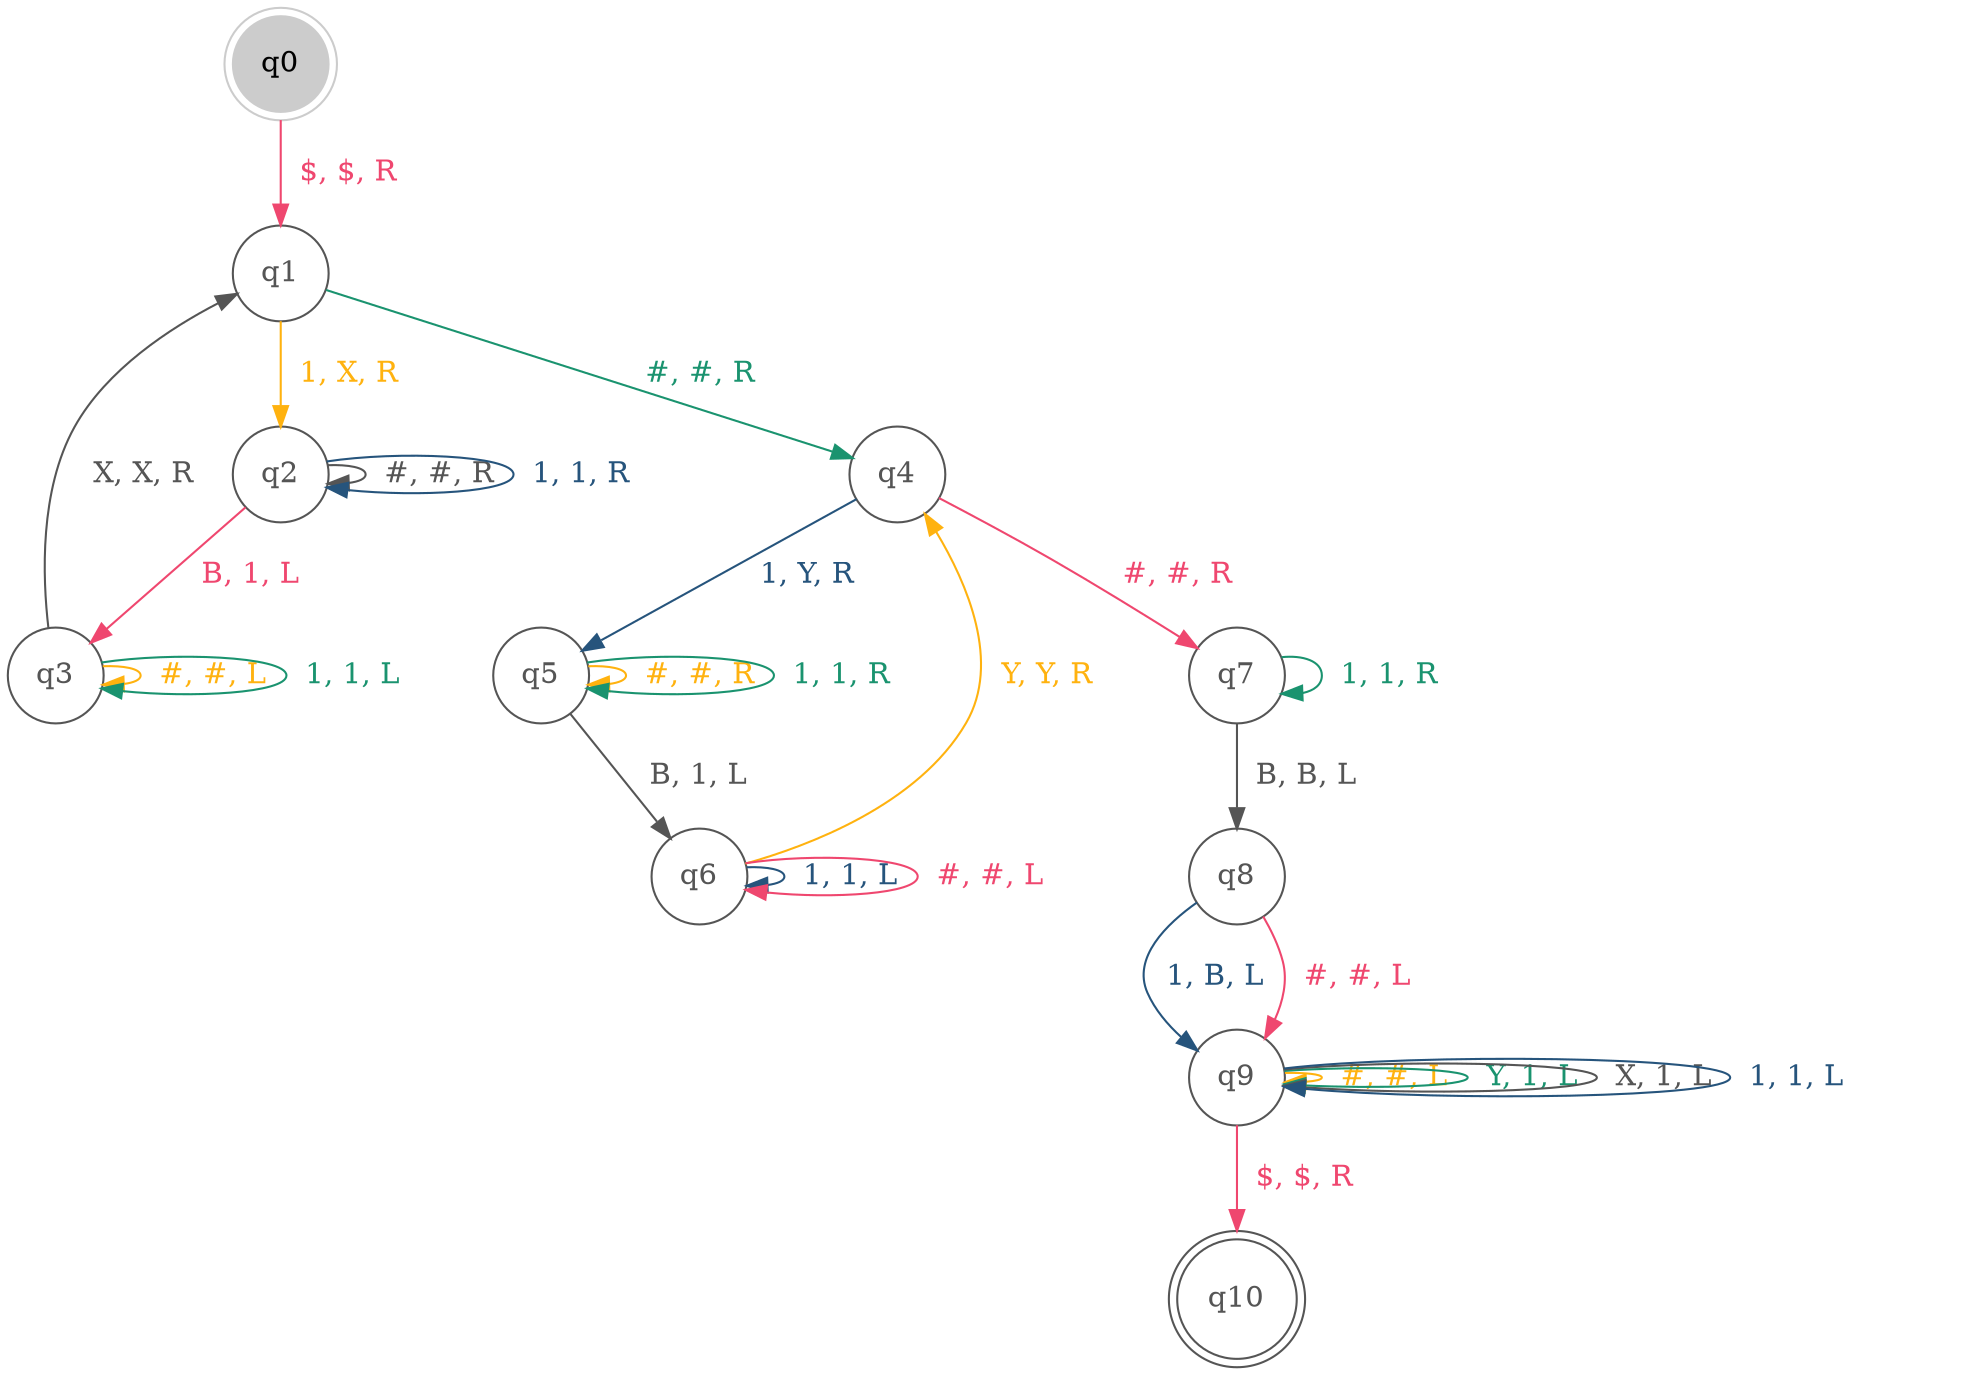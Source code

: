 digraph turing_machine {
  "q0" [shape=doublecircle,style=filled,color="#cccccc"]
  "q10" [shape=doublecircle,color="#555555",fontcolor="#555555"]
  node [shape=circle,color="#555555",fontcolor="#555555"];
  "q0" -> "q1" [ label = "  $, $, R  ", color="#EF476F", fontcolor="#EF476F"]
  "q1" -> "q2" [ label = "  1, X, R  ", color="#FFB20F", fontcolor="#FFB20F"]
  "q1" -> "q4" [ label = "  #, #, R  ", color="#1A936F", fontcolor="#1A936F"]
  "q2" -> "q2" [ label = "  #, #, R  ", color="#555555", fontcolor="#555555"]
  "q2" -> "q2" [ label = "  1, 1, R  ", color="#26547C", fontcolor="#26547C"]
  "q2" -> "q3" [ label = "  B, 1, L  ", color="#EF476F", fontcolor="#EF476F"]
  "q3" -> "q3" [ label = "  #, #, L  ", color="#FFB20F", fontcolor="#FFB20F"]
  "q3" -> "q3" [ label = "  1, 1, L  ", color="#1A936F", fontcolor="#1A936F"]
  "q3" -> "q1" [ label = "  X, X, R  ", color="#555555", fontcolor="#555555"]
  "q4" -> "q5" [ label = "  1, Y, R  ", color="#26547C", fontcolor="#26547C"]
  "q4" -> "q7" [ label = "  #, #, R  ", color="#EF476F", fontcolor="#EF476F"]
  "q5" -> "q5" [ label = "  #, #, R  ", color="#FFB20F", fontcolor="#FFB20F"]
  "q5" -> "q5" [ label = "  1, 1, R  ", color="#1A936F", fontcolor="#1A936F"]
  "q5" -> "q6" [ label = "  B, 1, L  ", color="#555555", fontcolor="#555555"]
  "q6" -> "q6" [ label = "  1, 1, L  ", color="#26547C", fontcolor="#26547C"]
  "q6" -> "q6" [ label = "  #, #, L  ", color="#EF476F", fontcolor="#EF476F"]
  "q6" -> "q4" [ label = "  Y, Y, R  ", color="#FFB20F", fontcolor="#FFB20F"]
  "q7" -> "q7" [ label = "  1, 1, R  ", color="#1A936F", fontcolor="#1A936F"]
  "q7" -> "q8" [ label = "  B, B, L  ", color="#555555", fontcolor="#555555"]
  "q8" -> "q9" [ label = "  1, B, L  ", color="#26547C", fontcolor="#26547C"]
  "q8" -> "q9" [ label = "  #, #, L  ", color="#EF476F", fontcolor="#EF476F"]
  "q9" -> "q9" [ label = "  #, #, L  ", color="#FFB20F", fontcolor="#FFB20F"]
  "q9" -> "q9" [ label = "  Y, 1, L  ", color="#1A936F", fontcolor="#1A936F"]
  "q9" -> "q9" [ label = "  X, 1, L  ", color="#555555", fontcolor="#555555"]
  "q9" -> "q9" [ label = "  1, 1, L  ", color="#26547C", fontcolor="#26547C"]
  "q9" -> "q10" [ label = "  $, $, R  ", color="#EF476F", fontcolor="#EF476F"]
}
